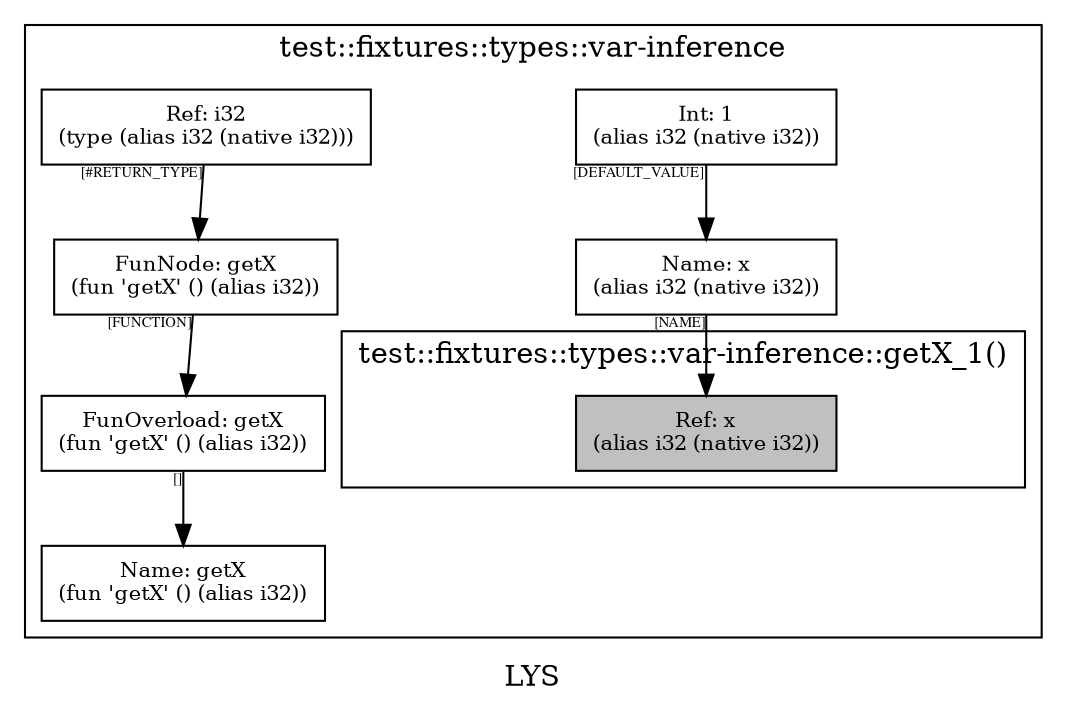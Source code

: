 digraph LYS {
  node [shape=box,fontsize=10];
  subgraph "cluster_test::fixtures::types::var-inference" {
    1 [label="Name: x\n(alias i32 (native i32))", fillcolor=grey];
    2 [label="Int: 1\n(alias i32 (native i32))", fillcolor=grey];
    3 [label="FunOverload: getX\n(fun 'getX' () (alias i32))", fillcolor=grey];
    4 [label="FunNode: getX\n(fun 'getX' () (alias i32))", fillcolor=grey];
    5 [label="Ref: i32\n(type (alias i32 (native i32)))", fillcolor=grey];
    6 [label="Name: getX\n(fun 'getX' () (alias i32))", fillcolor=grey];
    subgraph "cluster_test::fixtures::types::var-inference_0" { rankdir=TB;
      node [style=filled, fillcolor=grey];
      7 [label="Ref: x\n(alias i32 (native i32))", fillcolor=grey];
      label="test::fixtures::types::var-inference::getX_1()";
    }
    label="test::fixtures::types::var-inference";
  }
  1 -> 7[taillabel="[NAME]" fontsize=7 fontname="times" color="black" ];
  2 -> 1[taillabel="[DEFAULT_VALUE]" fontsize=7 fontname="times" color="black" ];
  3 -> 6[taillabel="[]" fontsize=7 fontname="times" color="black" ];
  4 -> 3[taillabel="[FUNCTION]" fontsize=7 fontname="times" color="black" ];
  5 -> 4[taillabel="[#RETURN_TYPE]" fontsize=7 fontname="times" color="black" ];
  label="LYS";
}
